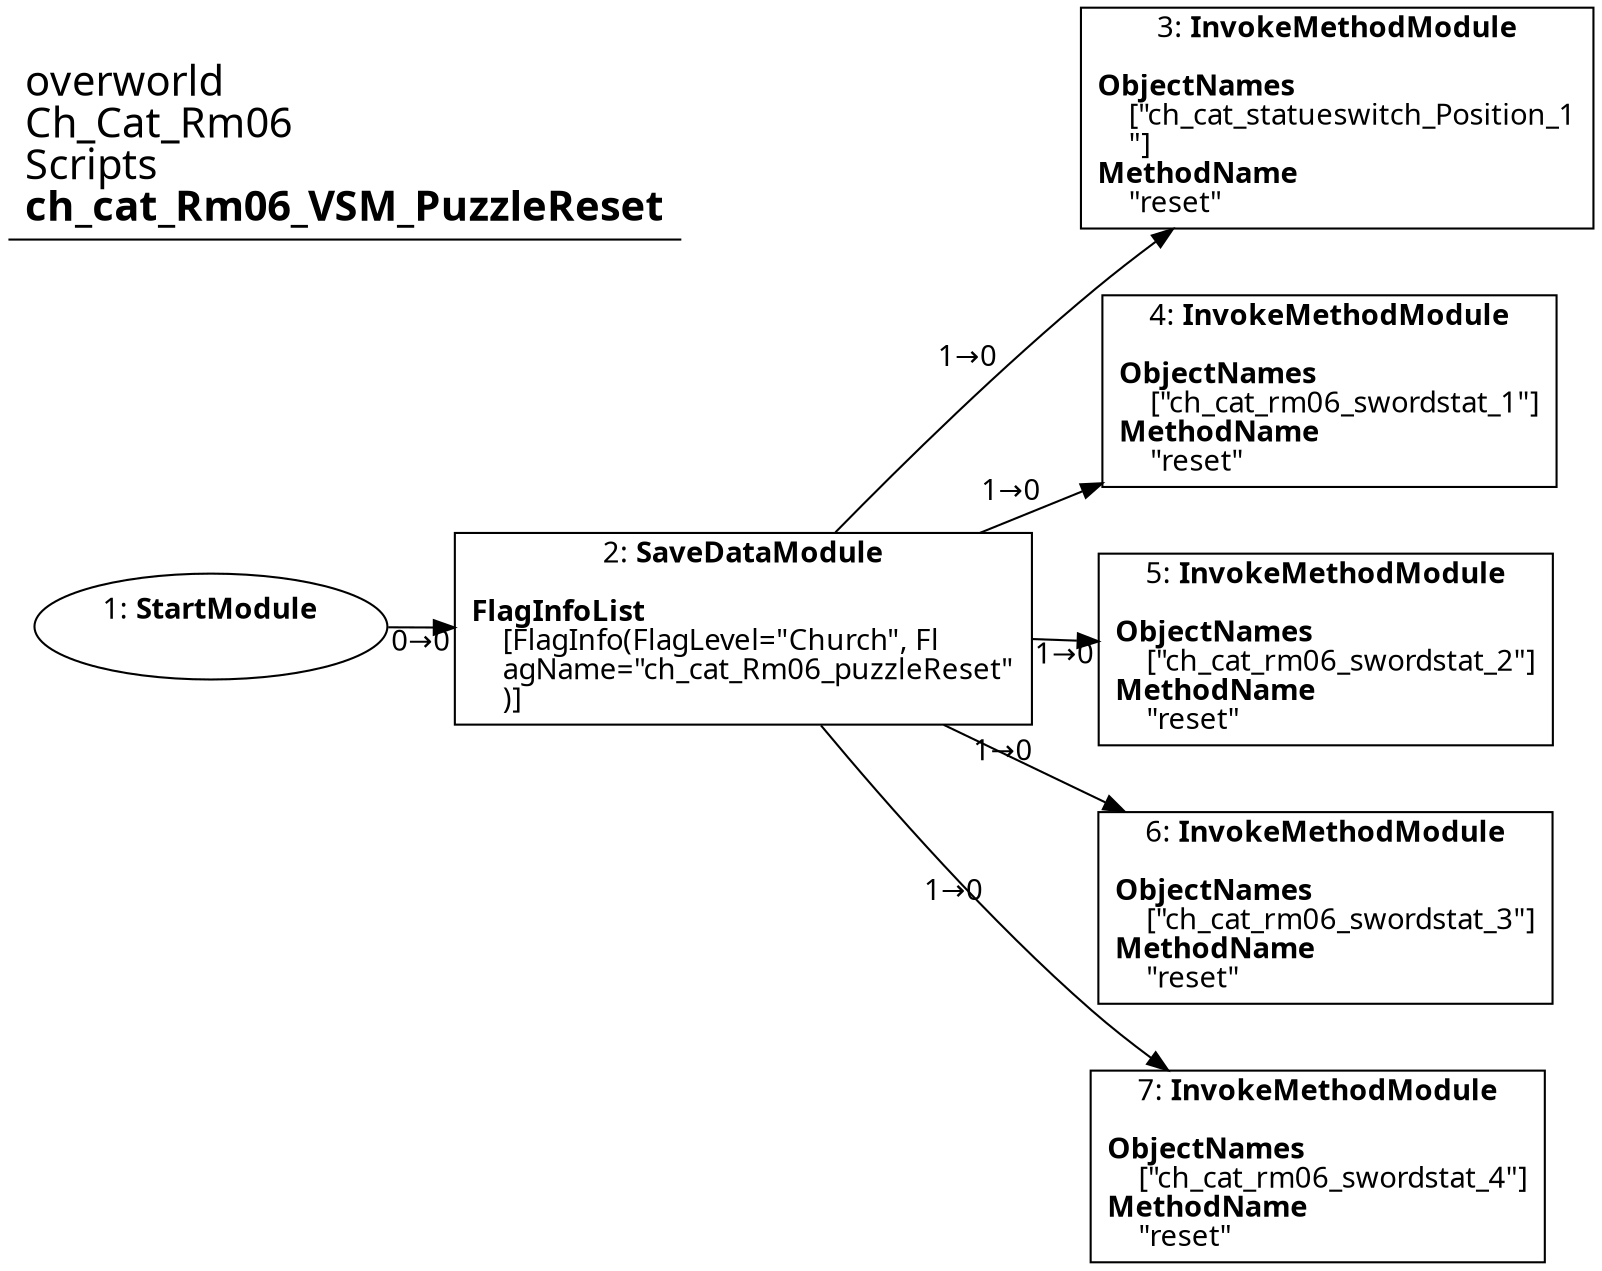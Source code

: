 digraph {
    layout = fdp;
    overlap = prism;
    sep = "+16";
    splines = spline;

    node [ shape = box ];

    graph [ fontname = "Segoe UI" ];
    node [ fontname = "Segoe UI" ];
    edge [ fontname = "Segoe UI" ];

    1 [ label = <1: <b>StartModule</b><br/><br/>> ];
    1 [ shape = oval ]
    1 [ pos = "0.19500001,-0.286!" ];
    1 -> 2 [ label = "0→0" ];

    2 [ label = <2: <b>SaveDataModule</b><br/><br/><b>FlagInfoList</b><br align="left"/>    [FlagInfo(FlagLevel=&quot;Church&quot;, Fl<br align="left"/>    agName=&quot;ch_cat_Rm06_puzzleReset&quot;<br align="left"/>    )]<br align="left"/>> ];
    2 [ pos = "0.38200003,-0.286!" ];
    2 -> 3 [ label = "1→0" ];
    2 -> 4 [ label = "1→0" ];
    2 -> 5 [ label = "1→0" ];
    2 -> 6 [ label = "1→0" ];
    2 -> 7 [ label = "1→0" ];

    3 [ label = <3: <b>InvokeMethodModule</b><br/><br/><b>ObjectNames</b><br align="left"/>    [&quot;ch_cat_statueswitch_Position_1<br align="left"/>    &quot;]<br align="left"/><b>MethodName</b><br align="left"/>    &quot;reset&quot;<br align="left"/>> ];
    3 [ pos = "0.69200003,-0.042000003!" ];

    4 [ label = <4: <b>InvokeMethodModule</b><br/><br/><b>ObjectNames</b><br align="left"/>    [&quot;ch_cat_rm06_swordstat_1&quot;]<br align="left"/><b>MethodName</b><br align="left"/>    &quot;reset&quot;<br align="left"/>> ];
    4 [ pos = "0.688,-0.171!" ];

    5 [ label = <5: <b>InvokeMethodModule</b><br/><br/><b>ObjectNames</b><br align="left"/>    [&quot;ch_cat_rm06_swordstat_2&quot;]<br align="left"/><b>MethodName</b><br align="left"/>    &quot;reset&quot;<br align="left"/>> ];
    5 [ pos = "0.68600005,-0.30900002!" ];

    6 [ label = <6: <b>InvokeMethodModule</b><br/><br/><b>ObjectNames</b><br align="left"/>    [&quot;ch_cat_rm06_swordstat_3&quot;]<br align="left"/><b>MethodName</b><br align="left"/>    &quot;reset&quot;<br align="left"/>> ];
    6 [ pos = "0.688,-0.43100002!" ];

    7 [ label = <7: <b>InvokeMethodModule</b><br/><br/><b>ObjectNames</b><br align="left"/>    [&quot;ch_cat_rm06_swordstat_4&quot;]<br align="left"/><b>MethodName</b><br align="left"/>    &quot;reset&quot;<br align="left"/>> ];
    7 [ pos = "0.68700004,-0.555!" ];

    title [ pos = "0.194,-0.041!" ];
    title [ shape = underline ];
    title [ label = <<font point-size="20">overworld<br align="left"/>Ch_Cat_Rm06<br align="left"/>Scripts<br align="left"/><b>ch_cat_Rm06_VSM_PuzzleReset</b><br align="left"/></font>> ];
}
